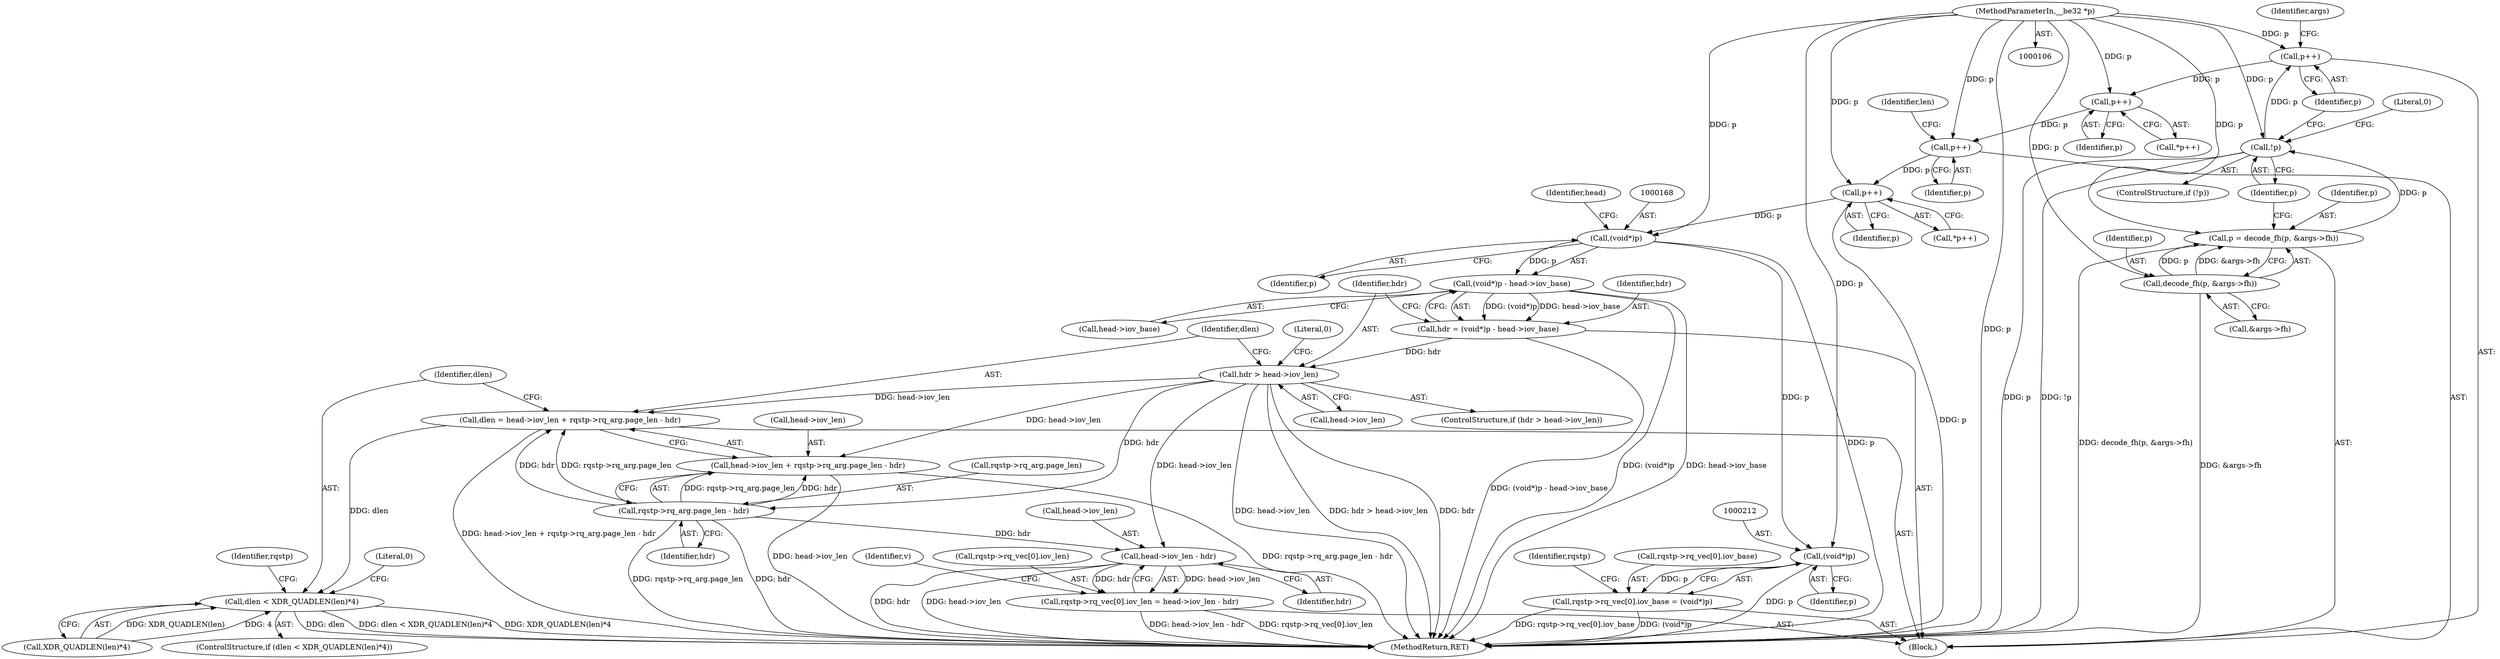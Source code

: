 digraph "0_linux_13bf9fbff0e5e099e2b6f003a0ab8ae145436309_1@pointer" {
"1000136" [label="(Call,p++)"];
"1000132" [label="(Call,!p)"];
"1000123" [label="(Call,p = decode_fh(p, &args->fh))"];
"1000125" [label="(Call,decode_fh(p, &args->fh))"];
"1000108" [label="(MethodParameterIn,__be32 *p)"];
"1000144" [label="(Call,p++)"];
"1000146" [label="(Call,p++)"];
"1000156" [label="(Call,p++)"];
"1000167" [label="(Call,(void*)p)"];
"1000166" [label="(Call,(void*)p - head->iov_base)"];
"1000164" [label="(Call,hdr = (void*)p - head->iov_base)"];
"1000174" [label="(Call,hdr > head->iov_len)"];
"1000181" [label="(Call,dlen = head->iov_len + rqstp->rq_arg.page_len - hdr)"];
"1000195" [label="(Call,dlen < XDR_QUADLEN(len)*4)"];
"1000183" [label="(Call,head->iov_len + rqstp->rq_arg.page_len - hdr)"];
"1000187" [label="(Call,rqstp->rq_arg.page_len - hdr)"];
"1000222" [label="(Call,head->iov_len - hdr)"];
"1000214" [label="(Call,rqstp->rq_vec[0].iov_len = head->iov_len - hdr)"];
"1000211" [label="(Call,(void*)p)"];
"1000203" [label="(Call,rqstp->rq_vec[0].iov_base = (void*)p)"];
"1000133" [label="(Identifier,p)"];
"1000140" [label="(Identifier,args)"];
"1000125" [label="(Call,decode_fh(p, &args->fh))"];
"1000218" [label="(Identifier,rqstp)"];
"1000110" [label="(Block,)"];
"1000155" [label="(Call,*p++)"];
"1000167" [label="(Call,(void*)p)"];
"1000170" [label="(Call,head->iov_base)"];
"1000181" [label="(Call,dlen = head->iov_len + rqstp->rq_arg.page_len - hdr)"];
"1000136" [label="(Call,p++)"];
"1000203" [label="(Call,rqstp->rq_vec[0].iov_base = (void*)p)"];
"1000228" [label="(Identifier,v)"];
"1000147" [label="(Identifier,p)"];
"1000223" [label="(Call,head->iov_len)"];
"1000187" [label="(Call,rqstp->rq_arg.page_len - hdr)"];
"1000213" [label="(Identifier,p)"];
"1000145" [label="(Identifier,p)"];
"1000171" [label="(Identifier,head)"];
"1000215" [label="(Call,rqstp->rq_vec[0].iov_len)"];
"1000127" [label="(Call,&args->fh)"];
"1000169" [label="(Identifier,p)"];
"1000202" [label="(Literal,0)"];
"1000174" [label="(Call,hdr > head->iov_len)"];
"1000183" [label="(Call,head->iov_len + rqstp->rq_arg.page_len - hdr)"];
"1000144" [label="(Call,p++)"];
"1000188" [label="(Call,rqstp->rq_arg.page_len)"];
"1000204" [label="(Call,rqstp->rq_vec[0].iov_base)"];
"1000137" [label="(Identifier,p)"];
"1000146" [label="(Call,p++)"];
"1000135" [label="(Literal,0)"];
"1000132" [label="(Call,!p)"];
"1000124" [label="(Identifier,p)"];
"1000156" [label="(Call,p++)"];
"1000176" [label="(Call,head->iov_len)"];
"1000149" [label="(Identifier,len)"];
"1000197" [label="(Call,XDR_QUADLEN(len)*4)"];
"1000164" [label="(Call,hdr = (void*)p - head->iov_base)"];
"1000175" [label="(Identifier,hdr)"];
"1000143" [label="(Call,*p++)"];
"1000196" [label="(Identifier,dlen)"];
"1000173" [label="(ControlStructure,if (hdr > head->iov_len))"];
"1000222" [label="(Call,head->iov_len - hdr)"];
"1000293" [label="(MethodReturn,RET)"];
"1000166" [label="(Call,(void*)p - head->iov_base)"];
"1000165" [label="(Identifier,hdr)"];
"1000182" [label="(Identifier,dlen)"];
"1000131" [label="(ControlStructure,if (!p))"];
"1000207" [label="(Identifier,rqstp)"];
"1000157" [label="(Identifier,p)"];
"1000214" [label="(Call,rqstp->rq_vec[0].iov_len = head->iov_len - hdr)"];
"1000195" [label="(Call,dlen < XDR_QUADLEN(len)*4)"];
"1000108" [label="(MethodParameterIn,__be32 *p)"];
"1000226" [label="(Identifier,hdr)"];
"1000123" [label="(Call,p = decode_fh(p, &args->fh))"];
"1000180" [label="(Literal,0)"];
"1000194" [label="(ControlStructure,if (dlen < XDR_QUADLEN(len)*4))"];
"1000211" [label="(Call,(void*)p)"];
"1000193" [label="(Identifier,hdr)"];
"1000126" [label="(Identifier,p)"];
"1000184" [label="(Call,head->iov_len)"];
"1000136" -> "1000110"  [label="AST: "];
"1000136" -> "1000137"  [label="CFG: "];
"1000137" -> "1000136"  [label="AST: "];
"1000140" -> "1000136"  [label="CFG: "];
"1000132" -> "1000136"  [label="DDG: p"];
"1000108" -> "1000136"  [label="DDG: p"];
"1000136" -> "1000144"  [label="DDG: p"];
"1000132" -> "1000131"  [label="AST: "];
"1000132" -> "1000133"  [label="CFG: "];
"1000133" -> "1000132"  [label="AST: "];
"1000135" -> "1000132"  [label="CFG: "];
"1000137" -> "1000132"  [label="CFG: "];
"1000132" -> "1000293"  [label="DDG: !p"];
"1000132" -> "1000293"  [label="DDG: p"];
"1000123" -> "1000132"  [label="DDG: p"];
"1000108" -> "1000132"  [label="DDG: p"];
"1000123" -> "1000110"  [label="AST: "];
"1000123" -> "1000125"  [label="CFG: "];
"1000124" -> "1000123"  [label="AST: "];
"1000125" -> "1000123"  [label="AST: "];
"1000133" -> "1000123"  [label="CFG: "];
"1000123" -> "1000293"  [label="DDG: decode_fh(p, &args->fh)"];
"1000125" -> "1000123"  [label="DDG: p"];
"1000125" -> "1000123"  [label="DDG: &args->fh"];
"1000108" -> "1000123"  [label="DDG: p"];
"1000125" -> "1000127"  [label="CFG: "];
"1000126" -> "1000125"  [label="AST: "];
"1000127" -> "1000125"  [label="AST: "];
"1000125" -> "1000293"  [label="DDG: &args->fh"];
"1000108" -> "1000125"  [label="DDG: p"];
"1000108" -> "1000106"  [label="AST: "];
"1000108" -> "1000293"  [label="DDG: p"];
"1000108" -> "1000144"  [label="DDG: p"];
"1000108" -> "1000146"  [label="DDG: p"];
"1000108" -> "1000156"  [label="DDG: p"];
"1000108" -> "1000167"  [label="DDG: p"];
"1000108" -> "1000211"  [label="DDG: p"];
"1000144" -> "1000143"  [label="AST: "];
"1000144" -> "1000145"  [label="CFG: "];
"1000145" -> "1000144"  [label="AST: "];
"1000143" -> "1000144"  [label="CFG: "];
"1000144" -> "1000146"  [label="DDG: p"];
"1000146" -> "1000110"  [label="AST: "];
"1000146" -> "1000147"  [label="CFG: "];
"1000147" -> "1000146"  [label="AST: "];
"1000149" -> "1000146"  [label="CFG: "];
"1000146" -> "1000156"  [label="DDG: p"];
"1000156" -> "1000155"  [label="AST: "];
"1000156" -> "1000157"  [label="CFG: "];
"1000157" -> "1000156"  [label="AST: "];
"1000155" -> "1000156"  [label="CFG: "];
"1000156" -> "1000293"  [label="DDG: p"];
"1000156" -> "1000167"  [label="DDG: p"];
"1000167" -> "1000166"  [label="AST: "];
"1000167" -> "1000169"  [label="CFG: "];
"1000168" -> "1000167"  [label="AST: "];
"1000169" -> "1000167"  [label="AST: "];
"1000171" -> "1000167"  [label="CFG: "];
"1000167" -> "1000293"  [label="DDG: p"];
"1000167" -> "1000166"  [label="DDG: p"];
"1000167" -> "1000211"  [label="DDG: p"];
"1000166" -> "1000164"  [label="AST: "];
"1000166" -> "1000170"  [label="CFG: "];
"1000170" -> "1000166"  [label="AST: "];
"1000164" -> "1000166"  [label="CFG: "];
"1000166" -> "1000293"  [label="DDG: (void*)p"];
"1000166" -> "1000293"  [label="DDG: head->iov_base"];
"1000166" -> "1000164"  [label="DDG: (void*)p"];
"1000166" -> "1000164"  [label="DDG: head->iov_base"];
"1000164" -> "1000110"  [label="AST: "];
"1000165" -> "1000164"  [label="AST: "];
"1000175" -> "1000164"  [label="CFG: "];
"1000164" -> "1000293"  [label="DDG: (void*)p - head->iov_base"];
"1000164" -> "1000174"  [label="DDG: hdr"];
"1000174" -> "1000173"  [label="AST: "];
"1000174" -> "1000176"  [label="CFG: "];
"1000175" -> "1000174"  [label="AST: "];
"1000176" -> "1000174"  [label="AST: "];
"1000180" -> "1000174"  [label="CFG: "];
"1000182" -> "1000174"  [label="CFG: "];
"1000174" -> "1000293"  [label="DDG: head->iov_len"];
"1000174" -> "1000293"  [label="DDG: hdr > head->iov_len"];
"1000174" -> "1000293"  [label="DDG: hdr"];
"1000174" -> "1000181"  [label="DDG: head->iov_len"];
"1000174" -> "1000183"  [label="DDG: head->iov_len"];
"1000174" -> "1000187"  [label="DDG: hdr"];
"1000174" -> "1000222"  [label="DDG: head->iov_len"];
"1000181" -> "1000110"  [label="AST: "];
"1000181" -> "1000183"  [label="CFG: "];
"1000182" -> "1000181"  [label="AST: "];
"1000183" -> "1000181"  [label="AST: "];
"1000196" -> "1000181"  [label="CFG: "];
"1000181" -> "1000293"  [label="DDG: head->iov_len + rqstp->rq_arg.page_len - hdr"];
"1000187" -> "1000181"  [label="DDG: rqstp->rq_arg.page_len"];
"1000187" -> "1000181"  [label="DDG: hdr"];
"1000181" -> "1000195"  [label="DDG: dlen"];
"1000195" -> "1000194"  [label="AST: "];
"1000195" -> "1000197"  [label="CFG: "];
"1000196" -> "1000195"  [label="AST: "];
"1000197" -> "1000195"  [label="AST: "];
"1000202" -> "1000195"  [label="CFG: "];
"1000207" -> "1000195"  [label="CFG: "];
"1000195" -> "1000293"  [label="DDG: dlen < XDR_QUADLEN(len)*4"];
"1000195" -> "1000293"  [label="DDG: XDR_QUADLEN(len)*4"];
"1000195" -> "1000293"  [label="DDG: dlen"];
"1000197" -> "1000195"  [label="DDG: XDR_QUADLEN(len)"];
"1000197" -> "1000195"  [label="DDG: 4"];
"1000183" -> "1000187"  [label="CFG: "];
"1000184" -> "1000183"  [label="AST: "];
"1000187" -> "1000183"  [label="AST: "];
"1000183" -> "1000293"  [label="DDG: rqstp->rq_arg.page_len - hdr"];
"1000183" -> "1000293"  [label="DDG: head->iov_len"];
"1000187" -> "1000183"  [label="DDG: rqstp->rq_arg.page_len"];
"1000187" -> "1000183"  [label="DDG: hdr"];
"1000187" -> "1000193"  [label="CFG: "];
"1000188" -> "1000187"  [label="AST: "];
"1000193" -> "1000187"  [label="AST: "];
"1000187" -> "1000293"  [label="DDG: rqstp->rq_arg.page_len"];
"1000187" -> "1000293"  [label="DDG: hdr"];
"1000187" -> "1000222"  [label="DDG: hdr"];
"1000222" -> "1000214"  [label="AST: "];
"1000222" -> "1000226"  [label="CFG: "];
"1000223" -> "1000222"  [label="AST: "];
"1000226" -> "1000222"  [label="AST: "];
"1000214" -> "1000222"  [label="CFG: "];
"1000222" -> "1000293"  [label="DDG: hdr"];
"1000222" -> "1000293"  [label="DDG: head->iov_len"];
"1000222" -> "1000214"  [label="DDG: head->iov_len"];
"1000222" -> "1000214"  [label="DDG: hdr"];
"1000214" -> "1000110"  [label="AST: "];
"1000215" -> "1000214"  [label="AST: "];
"1000228" -> "1000214"  [label="CFG: "];
"1000214" -> "1000293"  [label="DDG: head->iov_len - hdr"];
"1000214" -> "1000293"  [label="DDG: rqstp->rq_vec[0].iov_len"];
"1000211" -> "1000203"  [label="AST: "];
"1000211" -> "1000213"  [label="CFG: "];
"1000212" -> "1000211"  [label="AST: "];
"1000213" -> "1000211"  [label="AST: "];
"1000203" -> "1000211"  [label="CFG: "];
"1000211" -> "1000293"  [label="DDG: p"];
"1000211" -> "1000203"  [label="DDG: p"];
"1000203" -> "1000110"  [label="AST: "];
"1000204" -> "1000203"  [label="AST: "];
"1000218" -> "1000203"  [label="CFG: "];
"1000203" -> "1000293"  [label="DDG: (void*)p"];
"1000203" -> "1000293"  [label="DDG: rqstp->rq_vec[0].iov_base"];
}
